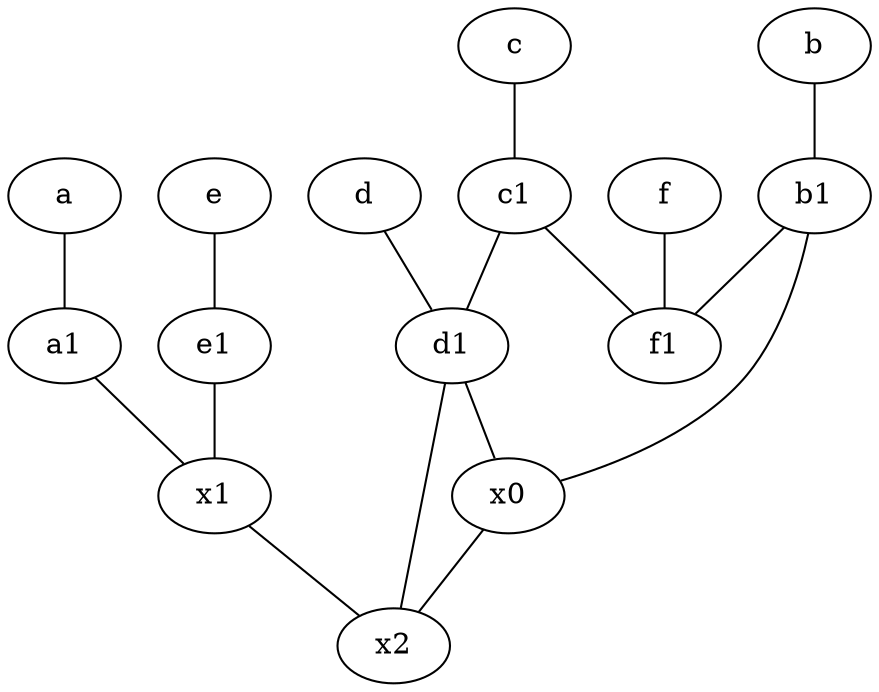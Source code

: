 graph {
	node [labelfontsize=50]
	d1 [labelfontsize=50 pos="3,5!"]
	x2 [labelfontsize=50]
	c1 [labelfontsize=50 pos="4.5,3!"]
	f1 [labelfontsize=50 pos="3,8!"]
	b [labelfontsize=50 pos="10,4!"]
	e [labelfontsize=50 pos="7,9!"]
	c [labelfontsize=50 pos="4.5,2!"]
	f [labelfontsize=50 pos="3,9!"]
	a1 [labelfontsize=50 pos="8,3!"]
	x1 [labelfontsize=50]
	a [labelfontsize=50 pos="8,2!"]
	x0 [labelfontsize=50]
	e1 [labelfontsize=50 pos="7,7!"]
	b1 [labelfontsize=50 pos="9,4!"]
	d [labelfontsize=50 pos="2,5!"]
	d1 -- x2
	a1 -- x1
	f -- f1
	c1 -- f1
	b -- b1
	c -- c1
	d1 -- x0
	b1 -- f1
	e1 -- x1
	a -- a1
	x0 -- x2
	b1 -- x0
	e -- e1
	x1 -- x2
	c1 -- d1
	d -- d1
}
